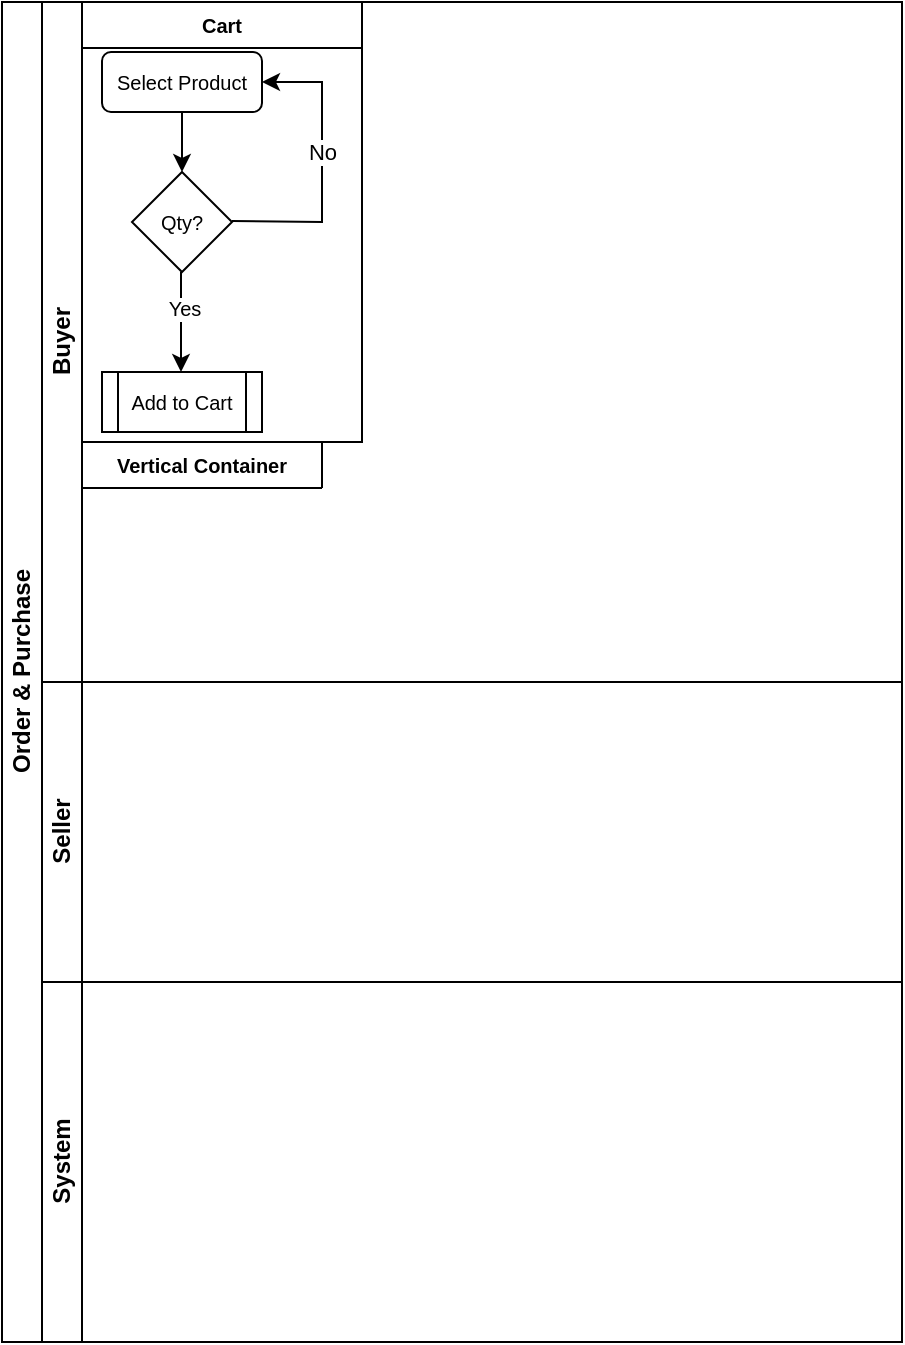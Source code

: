 <mxfile version="15.7.0" type="github">
  <diagram id="prtHgNgQTEPvFCAcTncT" name="Page-1">
    <mxGraphModel dx="868" dy="450" grid="1" gridSize="10" guides="1" tooltips="1" connect="1" arrows="1" fold="1" page="1" pageScale="1" pageWidth="827" pageHeight="1169" math="0" shadow="0">
      <root>
        <mxCell id="0" />
        <mxCell id="1" parent="0" />
        <mxCell id="dNxyNK7c78bLwvsdeMH5-19" value="Order &amp;amp; Purchase" style="swimlane;html=1;childLayout=stackLayout;resizeParent=1;resizeParentMax=0;horizontal=0;startSize=20;horizontalStack=0;" parent="1" vertex="1">
          <mxGeometry x="120" y="120" width="450" height="670" as="geometry" />
        </mxCell>
        <mxCell id="dNxyNK7c78bLwvsdeMH5-20" value="Buyer" style="swimlane;html=1;startSize=20;horizontal=0;" parent="dNxyNK7c78bLwvsdeMH5-19" vertex="1">
          <mxGeometry x="20" width="430" height="340" as="geometry" />
        </mxCell>
        <mxCell id="1DLhWKv3IPWzaCDEE1xv-9" value="Cart" style="swimlane;fontSize=10;" vertex="1" parent="dNxyNK7c78bLwvsdeMH5-20">
          <mxGeometry x="20" width="140" height="220" as="geometry">
            <mxRectangle x="20" width="50" height="23" as="alternateBounds" />
          </mxGeometry>
        </mxCell>
        <mxCell id="1DLhWKv3IPWzaCDEE1xv-1" value="Select Product" style="rounded=1;whiteSpace=wrap;html=1;fontSize=10;" vertex="1" parent="1DLhWKv3IPWzaCDEE1xv-9">
          <mxGeometry x="10" y="25" width="80" height="30" as="geometry" />
        </mxCell>
        <mxCell id="1DLhWKv3IPWzaCDEE1xv-2" value="&lt;font size=&quot;1&quot;&gt;Qty?&lt;/font&gt;" style="rhombus;whiteSpace=wrap;html=1;" vertex="1" parent="1DLhWKv3IPWzaCDEE1xv-9">
          <mxGeometry x="25" y="85" width="50" height="50" as="geometry" />
        </mxCell>
        <mxCell id="1DLhWKv3IPWzaCDEE1xv-3" value="" style="endArrow=classic;html=1;rounded=0;fontSize=11;" edge="1" parent="1DLhWKv3IPWzaCDEE1xv-9">
          <mxGeometry width="50" height="50" relative="1" as="geometry">
            <mxPoint x="50" y="55" as="sourcePoint" />
            <mxPoint x="50" y="85" as="targetPoint" />
            <Array as="points" />
          </mxGeometry>
        </mxCell>
        <mxCell id="1DLhWKv3IPWzaCDEE1xv-4" value="" style="endArrow=classic;html=1;rounded=0;fontSize=11;entryX=1;entryY=0.5;entryDx=0;entryDy=0;" edge="1" parent="1DLhWKv3IPWzaCDEE1xv-9">
          <mxGeometry width="50" height="50" relative="1" as="geometry">
            <mxPoint x="75" y="109.5" as="sourcePoint" />
            <mxPoint x="90" y="40" as="targetPoint" />
            <Array as="points">
              <mxPoint x="120" y="110" />
              <mxPoint x="120" y="40" />
            </Array>
          </mxGeometry>
        </mxCell>
        <mxCell id="1DLhWKv3IPWzaCDEE1xv-5" value="No" style="edgeLabel;html=1;align=center;verticalAlign=middle;resizable=0;points=[];fontSize=11;" vertex="1" connectable="0" parent="1DLhWKv3IPWzaCDEE1xv-4">
          <mxGeometry x="-0.09" relative="1" as="geometry">
            <mxPoint y="-14" as="offset" />
          </mxGeometry>
        </mxCell>
        <mxCell id="1DLhWKv3IPWzaCDEE1xv-6" value="&lt;font size=&quot;1&quot;&gt;Add to Cart&lt;/font&gt;" style="shape=process;whiteSpace=wrap;html=1;backgroundOutline=1;fontSize=11;" vertex="1" parent="1DLhWKv3IPWzaCDEE1xv-9">
          <mxGeometry x="10" y="185" width="80" height="30" as="geometry" />
        </mxCell>
        <mxCell id="1DLhWKv3IPWzaCDEE1xv-7" value="" style="endArrow=classic;html=1;rounded=0;fontSize=10;" edge="1" parent="1DLhWKv3IPWzaCDEE1xv-9">
          <mxGeometry width="50" height="50" relative="1" as="geometry">
            <mxPoint x="49.5" y="135" as="sourcePoint" />
            <mxPoint x="49.5" y="185" as="targetPoint" />
          </mxGeometry>
        </mxCell>
        <mxCell id="1DLhWKv3IPWzaCDEE1xv-8" value="Yes" style="edgeLabel;html=1;align=center;verticalAlign=middle;resizable=0;points=[];fontSize=10;" vertex="1" connectable="0" parent="1DLhWKv3IPWzaCDEE1xv-7">
          <mxGeometry x="-0.28" y="1" relative="1" as="geometry">
            <mxPoint as="offset" />
          </mxGeometry>
        </mxCell>
        <mxCell id="1DLhWKv3IPWzaCDEE1xv-11" value="Vertical Container" style="swimlane;fontSize=10;" vertex="1" collapsed="1" parent="dNxyNK7c78bLwvsdeMH5-20">
          <mxGeometry x="20" y="220" width="120" height="23" as="geometry">
            <mxRectangle x="20" y="23" width="200" height="200" as="alternateBounds" />
          </mxGeometry>
        </mxCell>
        <mxCell id="dNxyNK7c78bLwvsdeMH5-21" value="Seller" style="swimlane;html=1;startSize=20;horizontal=0;" parent="dNxyNK7c78bLwvsdeMH5-19" vertex="1">
          <mxGeometry x="20" y="340" width="430" height="150" as="geometry" />
        </mxCell>
        <mxCell id="dNxyNK7c78bLwvsdeMH5-22" value="System" style="swimlane;html=1;startSize=20;horizontal=0;" parent="dNxyNK7c78bLwvsdeMH5-19" vertex="1">
          <mxGeometry x="20" y="490" width="430" height="180" as="geometry" />
        </mxCell>
      </root>
    </mxGraphModel>
  </diagram>
</mxfile>
